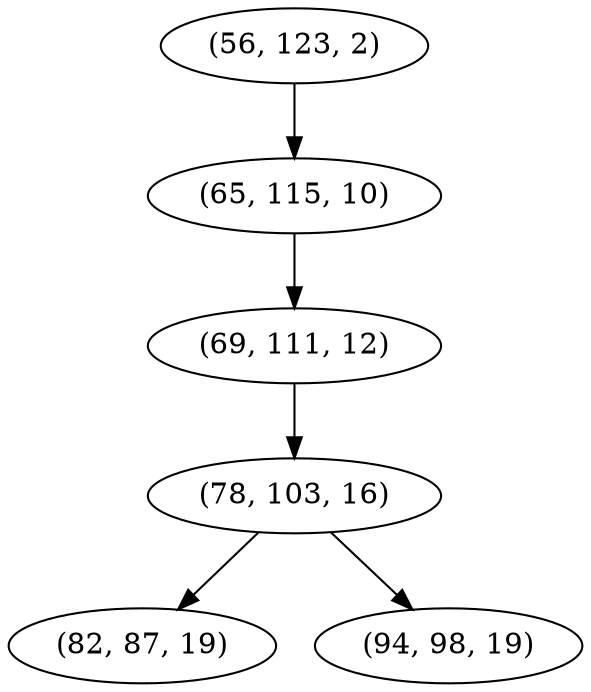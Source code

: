 digraph tree {
    "(56, 123, 2)";
    "(65, 115, 10)";
    "(69, 111, 12)";
    "(78, 103, 16)";
    "(82, 87, 19)";
    "(94, 98, 19)";
    "(56, 123, 2)" -> "(65, 115, 10)";
    "(65, 115, 10)" -> "(69, 111, 12)";
    "(69, 111, 12)" -> "(78, 103, 16)";
    "(78, 103, 16)" -> "(82, 87, 19)";
    "(78, 103, 16)" -> "(94, 98, 19)";
}
